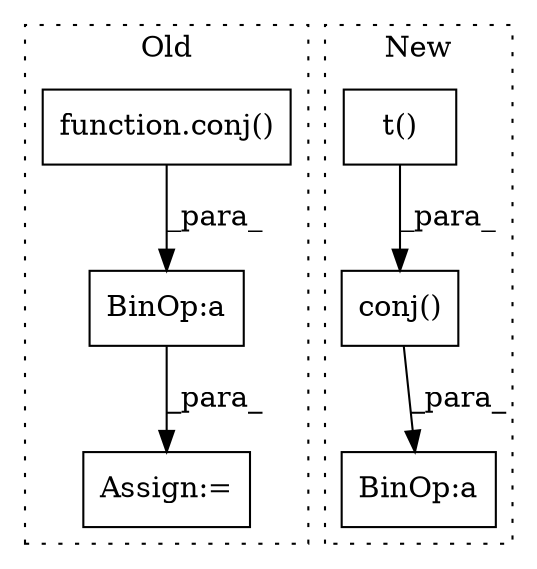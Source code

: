 digraph G {
subgraph cluster0 {
1 [label="function.conj()" a="75" s="1893,1901" l="5,1" shape="box"];
4 [label="BinOp:a" a="82" s="1890" l="3" shape="box"];
6 [label="Assign:=" a="68" s="1879" l="3" shape="box"];
label = "Old";
style="dotted";
}
subgraph cluster1 {
2 [label="conj()" a="75" s="3248,3270" l="11,1" shape="box"];
3 [label="BinOp:a" a="82" s="3197" l="41" shape="box"];
5 [label="t()" a="75" s="3259" l="11" shape="box"];
label = "New";
style="dotted";
}
1 -> 4 [label="_para_"];
2 -> 3 [label="_para_"];
4 -> 6 [label="_para_"];
5 -> 2 [label="_para_"];
}